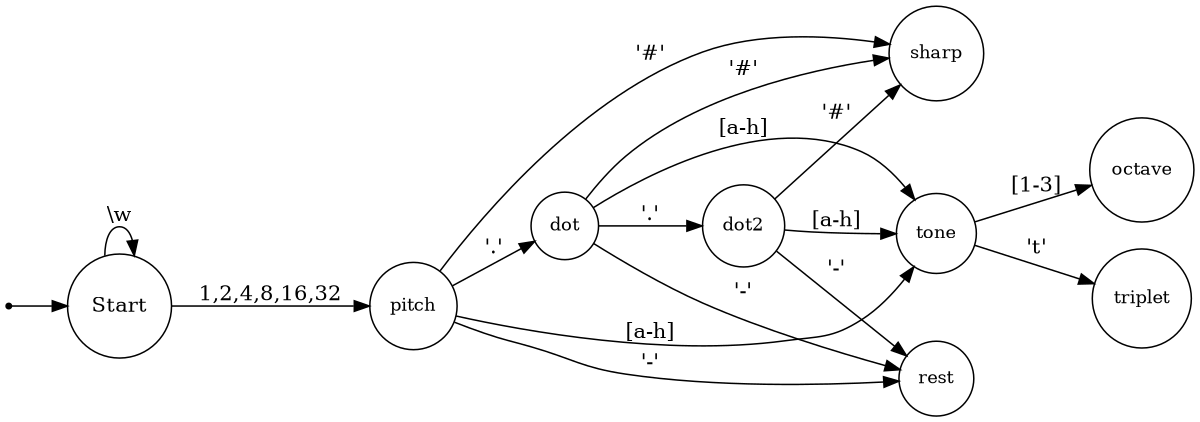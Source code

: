 digraph finite_state_machine {
    rankdir=LR;
    size="8,5";

    node [shape = point ] init;

    node [shape = circle, label="Start", fontsize=14] Start;
    node [shape = circle, label="pitch", fontsize=12] pitch;
    node [shape = circle, label="dot", fontsize=12] dot;
    node [shape = circle, label="dot2", fontsize=12] dot2;
    node [shape = circle, label="sharp", fontsize=12] sharp;
    node [shape = circle, label="tone", fontsize=12] tone;
    node [shape = circle, label="rest", fontsize=12] rest;
    node [shape = circle, label="octave", fontsize=12] octave;
    node [shape = circle, label="triplet", fontsize=12] triplet;

    init -> Start;

    Start -> Start [ label = "\\w" ];
    Start -> pitch [ label = "1,2,4,8,16,32" ];

    pitch -> dot [ label = "'.'" ];
    pitch -> sharp [ label = "'#'" ];
    pitch -> tone [ label = "[a-h]" ];
    pitch -> rest [ label = "'-'" ];

    dot -> dot2 [ label = "'.'" ];
    dot -> sharp [ label = "'#'" ];
    dot -> tone [ label = "[a-h]" ];
    dot -> rest [ label = "'-'" ];

    dot2 -> sharp [ label = "'#'" ];
    dot2 -> tone [ label = "[a-h]" ];
    dot2 -> rest [ label = "'-'" ];

    tone -> octave [ label = "[1-3]" ];
    tone -> triplet [ label = "'t'" ];
}